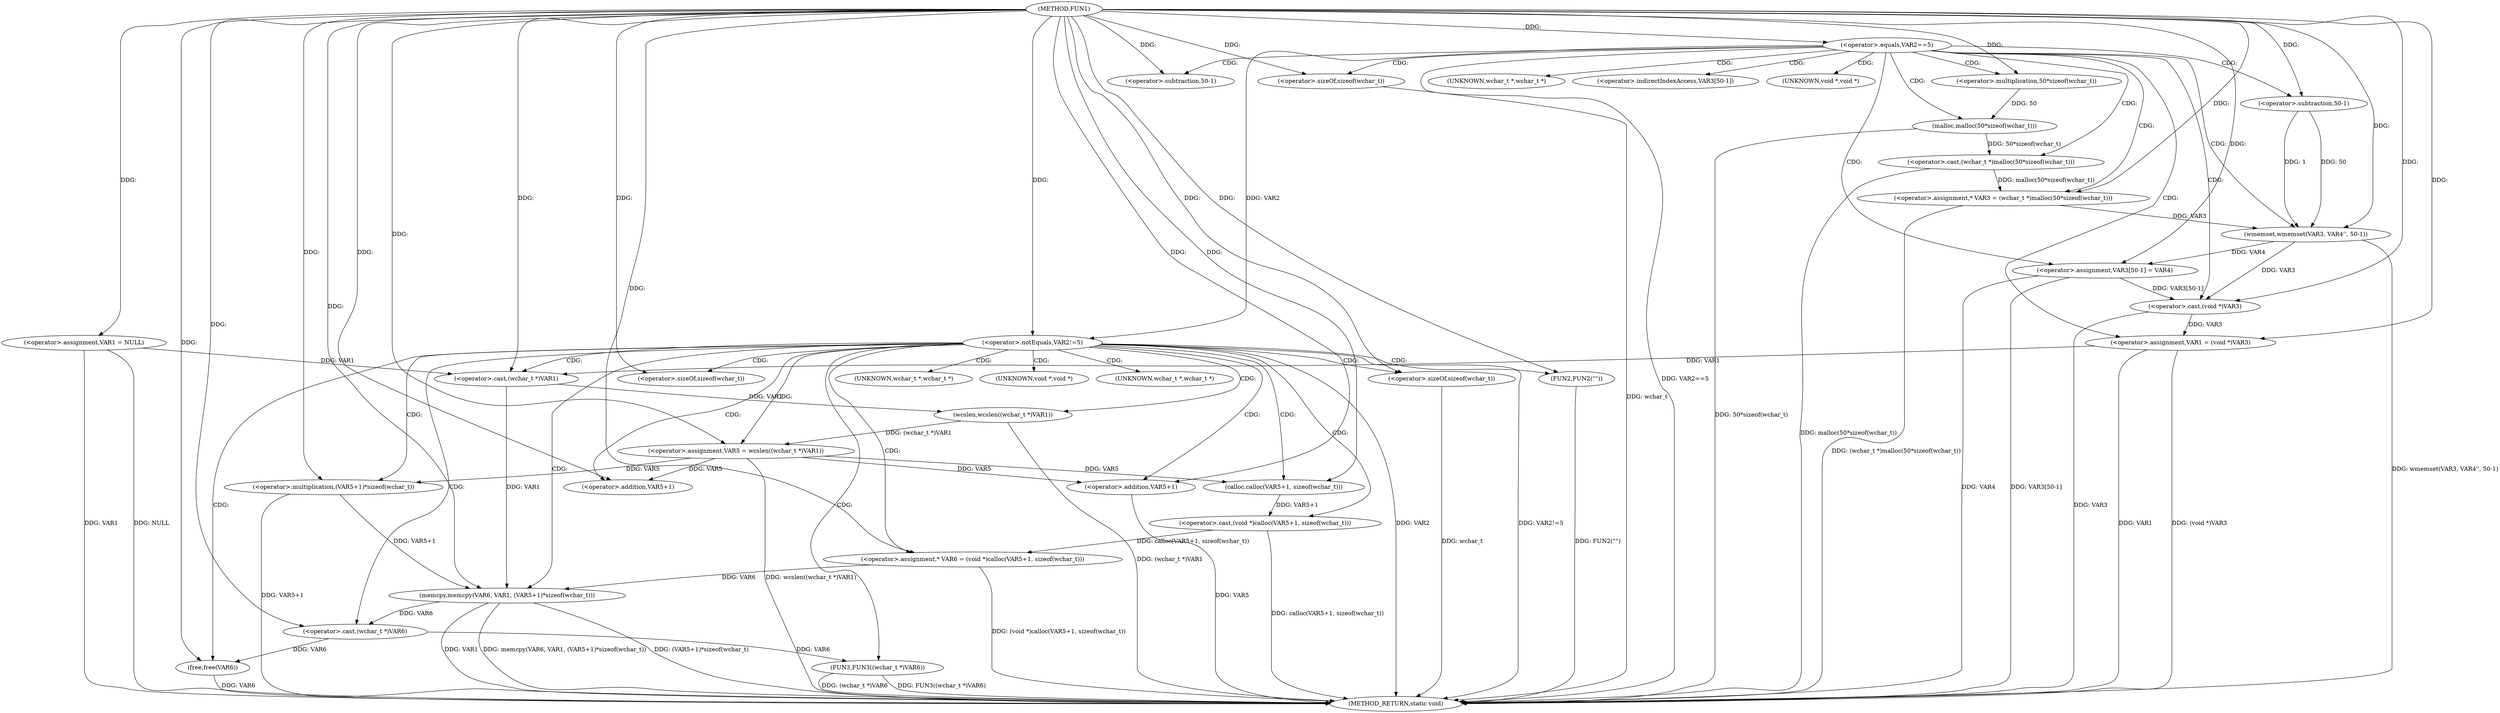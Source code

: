 digraph FUN1 {  
"1000100" [label = "(METHOD,FUN1)" ]
"1000183" [label = "(METHOD_RETURN,static void)" ]
"1000103" [label = "(<operator>.assignment,VAR1 = NULL)" ]
"1000107" [label = "(<operator>.equals,VAR2==5)" ]
"1000113" [label = "(<operator>.assignment,* VAR3 = (wchar_t *)malloc(50*sizeof(wchar_t)))" ]
"1000115" [label = "(<operator>.cast,(wchar_t *)malloc(50*sizeof(wchar_t)))" ]
"1000117" [label = "(malloc,malloc(50*sizeof(wchar_t)))" ]
"1000118" [label = "(<operator>.multiplication,50*sizeof(wchar_t))" ]
"1000120" [label = "(<operator>.sizeOf,sizeof(wchar_t))" ]
"1000122" [label = "(wmemset,wmemset(VAR3, VAR4'', 50-1))" ]
"1000125" [label = "(<operator>.subtraction,50-1)" ]
"1000128" [label = "(<operator>.assignment,VAR3[50-1] = VAR4)" ]
"1000131" [label = "(<operator>.subtraction,50-1)" ]
"1000135" [label = "(<operator>.assignment,VAR1 = (void *)VAR3)" ]
"1000137" [label = "(<operator>.cast,(void *)VAR3)" ]
"1000141" [label = "(<operator>.notEquals,VAR2!=5)" ]
"1000145" [label = "(FUN2,FUN2(\"\"))" ]
"1000151" [label = "(<operator>.assignment,VAR5 = wcslen((wchar_t *)VAR1))" ]
"1000153" [label = "(wcslen,wcslen((wchar_t *)VAR1))" ]
"1000154" [label = "(<operator>.cast,(wchar_t *)VAR1)" ]
"1000158" [label = "(<operator>.assignment,* VAR6 = (void *)calloc(VAR5+1, sizeof(wchar_t)))" ]
"1000160" [label = "(<operator>.cast,(void *)calloc(VAR5+1, sizeof(wchar_t)))" ]
"1000162" [label = "(calloc,calloc(VAR5+1, sizeof(wchar_t)))" ]
"1000163" [label = "(<operator>.addition,VAR5+1)" ]
"1000166" [label = "(<operator>.sizeOf,sizeof(wchar_t))" ]
"1000168" [label = "(memcpy,memcpy(VAR6, VAR1, (VAR5+1)*sizeof(wchar_t)))" ]
"1000171" [label = "(<operator>.multiplication,(VAR5+1)*sizeof(wchar_t))" ]
"1000172" [label = "(<operator>.addition,VAR5+1)" ]
"1000175" [label = "(<operator>.sizeOf,sizeof(wchar_t))" ]
"1000177" [label = "(FUN3,FUN3((wchar_t *)VAR6))" ]
"1000178" [label = "(<operator>.cast,(wchar_t *)VAR6)" ]
"1000181" [label = "(free,free(VAR6))" ]
"1000116" [label = "(UNKNOWN,wchar_t *,wchar_t *)" ]
"1000129" [label = "(<operator>.indirectIndexAccess,VAR3[50-1])" ]
"1000138" [label = "(UNKNOWN,void *,void *)" ]
"1000155" [label = "(UNKNOWN,wchar_t *,wchar_t *)" ]
"1000161" [label = "(UNKNOWN,void *,void *)" ]
"1000179" [label = "(UNKNOWN,wchar_t *,wchar_t *)" ]
  "1000168" -> "1000183"  [ label = "DDG: memcpy(VAR6, VAR1, (VAR5+1)*sizeof(wchar_t))"] 
  "1000103" -> "1000183"  [ label = "DDG: VAR1"] 
  "1000103" -> "1000183"  [ label = "DDG: NULL"] 
  "1000158" -> "1000183"  [ label = "DDG: (void *)calloc(VAR5+1, sizeof(wchar_t))"] 
  "1000175" -> "1000183"  [ label = "DDG: wchar_t"] 
  "1000151" -> "1000183"  [ label = "DDG: wcslen((wchar_t *)VAR1)"] 
  "1000117" -> "1000183"  [ label = "DDG: 50*sizeof(wchar_t)"] 
  "1000153" -> "1000183"  [ label = "DDG: (wchar_t *)VAR1"] 
  "1000160" -> "1000183"  [ label = "DDG: calloc(VAR5+1, sizeof(wchar_t))"] 
  "1000181" -> "1000183"  [ label = "DDG: VAR6"] 
  "1000177" -> "1000183"  [ label = "DDG: (wchar_t *)VAR6"] 
  "1000115" -> "1000183"  [ label = "DDG: malloc(50*sizeof(wchar_t))"] 
  "1000171" -> "1000183"  [ label = "DDG: VAR5+1"] 
  "1000141" -> "1000183"  [ label = "DDG: VAR2"] 
  "1000107" -> "1000183"  [ label = "DDG: VAR2==5"] 
  "1000141" -> "1000183"  [ label = "DDG: VAR2!=5"] 
  "1000137" -> "1000183"  [ label = "DDG: VAR3"] 
  "1000128" -> "1000183"  [ label = "DDG: VAR3[50-1]"] 
  "1000128" -> "1000183"  [ label = "DDG: VAR4"] 
  "1000113" -> "1000183"  [ label = "DDG: (wchar_t *)malloc(50*sizeof(wchar_t))"] 
  "1000120" -> "1000183"  [ label = "DDG: wchar_t"] 
  "1000172" -> "1000183"  [ label = "DDG: VAR5"] 
  "1000135" -> "1000183"  [ label = "DDG: VAR1"] 
  "1000122" -> "1000183"  [ label = "DDG: wmemset(VAR3, VAR4'', 50-1)"] 
  "1000145" -> "1000183"  [ label = "DDG: FUN2(\"\")"] 
  "1000168" -> "1000183"  [ label = "DDG: (VAR5+1)*sizeof(wchar_t)"] 
  "1000177" -> "1000183"  [ label = "DDG: FUN3((wchar_t *)VAR6)"] 
  "1000168" -> "1000183"  [ label = "DDG: VAR1"] 
  "1000135" -> "1000183"  [ label = "DDG: (void *)VAR3"] 
  "1000100" -> "1000103"  [ label = "DDG: "] 
  "1000100" -> "1000107"  [ label = "DDG: "] 
  "1000115" -> "1000113"  [ label = "DDG: malloc(50*sizeof(wchar_t))"] 
  "1000100" -> "1000113"  [ label = "DDG: "] 
  "1000117" -> "1000115"  [ label = "DDG: 50*sizeof(wchar_t)"] 
  "1000118" -> "1000117"  [ label = "DDG: 50"] 
  "1000100" -> "1000118"  [ label = "DDG: "] 
  "1000100" -> "1000120"  [ label = "DDG: "] 
  "1000113" -> "1000122"  [ label = "DDG: VAR3"] 
  "1000100" -> "1000122"  [ label = "DDG: "] 
  "1000125" -> "1000122"  [ label = "DDG: 50"] 
  "1000125" -> "1000122"  [ label = "DDG: 1"] 
  "1000100" -> "1000125"  [ label = "DDG: "] 
  "1000122" -> "1000128"  [ label = "DDG: VAR4"] 
  "1000100" -> "1000128"  [ label = "DDG: "] 
  "1000100" -> "1000131"  [ label = "DDG: "] 
  "1000137" -> "1000135"  [ label = "DDG: VAR3"] 
  "1000100" -> "1000135"  [ label = "DDG: "] 
  "1000122" -> "1000137"  [ label = "DDG: VAR3"] 
  "1000128" -> "1000137"  [ label = "DDG: VAR3[50-1]"] 
  "1000100" -> "1000137"  [ label = "DDG: "] 
  "1000107" -> "1000141"  [ label = "DDG: VAR2"] 
  "1000100" -> "1000141"  [ label = "DDG: "] 
  "1000100" -> "1000145"  [ label = "DDG: "] 
  "1000153" -> "1000151"  [ label = "DDG: (wchar_t *)VAR1"] 
  "1000100" -> "1000151"  [ label = "DDG: "] 
  "1000154" -> "1000153"  [ label = "DDG: VAR1"] 
  "1000103" -> "1000154"  [ label = "DDG: VAR1"] 
  "1000135" -> "1000154"  [ label = "DDG: VAR1"] 
  "1000100" -> "1000154"  [ label = "DDG: "] 
  "1000160" -> "1000158"  [ label = "DDG: calloc(VAR5+1, sizeof(wchar_t))"] 
  "1000100" -> "1000158"  [ label = "DDG: "] 
  "1000162" -> "1000160"  [ label = "DDG: VAR5+1"] 
  "1000151" -> "1000162"  [ label = "DDG: VAR5"] 
  "1000100" -> "1000162"  [ label = "DDG: "] 
  "1000151" -> "1000163"  [ label = "DDG: VAR5"] 
  "1000100" -> "1000163"  [ label = "DDG: "] 
  "1000100" -> "1000166"  [ label = "DDG: "] 
  "1000158" -> "1000168"  [ label = "DDG: VAR6"] 
  "1000100" -> "1000168"  [ label = "DDG: "] 
  "1000154" -> "1000168"  [ label = "DDG: VAR1"] 
  "1000171" -> "1000168"  [ label = "DDG: VAR5+1"] 
  "1000100" -> "1000171"  [ label = "DDG: "] 
  "1000151" -> "1000171"  [ label = "DDG: VAR5"] 
  "1000100" -> "1000172"  [ label = "DDG: "] 
  "1000151" -> "1000172"  [ label = "DDG: VAR5"] 
  "1000100" -> "1000175"  [ label = "DDG: "] 
  "1000178" -> "1000177"  [ label = "DDG: VAR6"] 
  "1000168" -> "1000178"  [ label = "DDG: VAR6"] 
  "1000100" -> "1000178"  [ label = "DDG: "] 
  "1000178" -> "1000181"  [ label = "DDG: VAR6"] 
  "1000100" -> "1000181"  [ label = "DDG: "] 
  "1000107" -> "1000125"  [ label = "CDG: "] 
  "1000107" -> "1000117"  [ label = "CDG: "] 
  "1000107" -> "1000128"  [ label = "CDG: "] 
  "1000107" -> "1000135"  [ label = "CDG: "] 
  "1000107" -> "1000118"  [ label = "CDG: "] 
  "1000107" -> "1000122"  [ label = "CDG: "] 
  "1000107" -> "1000116"  [ label = "CDG: "] 
  "1000107" -> "1000131"  [ label = "CDG: "] 
  "1000107" -> "1000120"  [ label = "CDG: "] 
  "1000107" -> "1000113"  [ label = "CDG: "] 
  "1000107" -> "1000137"  [ label = "CDG: "] 
  "1000107" -> "1000129"  [ label = "CDG: "] 
  "1000107" -> "1000115"  [ label = "CDG: "] 
  "1000107" -> "1000138"  [ label = "CDG: "] 
  "1000141" -> "1000153"  [ label = "CDG: "] 
  "1000141" -> "1000161"  [ label = "CDG: "] 
  "1000141" -> "1000166"  [ label = "CDG: "] 
  "1000141" -> "1000172"  [ label = "CDG: "] 
  "1000141" -> "1000163"  [ label = "CDG: "] 
  "1000141" -> "1000168"  [ label = "CDG: "] 
  "1000141" -> "1000178"  [ label = "CDG: "] 
  "1000141" -> "1000158"  [ label = "CDG: "] 
  "1000141" -> "1000175"  [ label = "CDG: "] 
  "1000141" -> "1000155"  [ label = "CDG: "] 
  "1000141" -> "1000154"  [ label = "CDG: "] 
  "1000141" -> "1000151"  [ label = "CDG: "] 
  "1000141" -> "1000145"  [ label = "CDG: "] 
  "1000141" -> "1000160"  [ label = "CDG: "] 
  "1000141" -> "1000171"  [ label = "CDG: "] 
  "1000141" -> "1000179"  [ label = "CDG: "] 
  "1000141" -> "1000177"  [ label = "CDG: "] 
  "1000141" -> "1000162"  [ label = "CDG: "] 
  "1000141" -> "1000181"  [ label = "CDG: "] 
}
